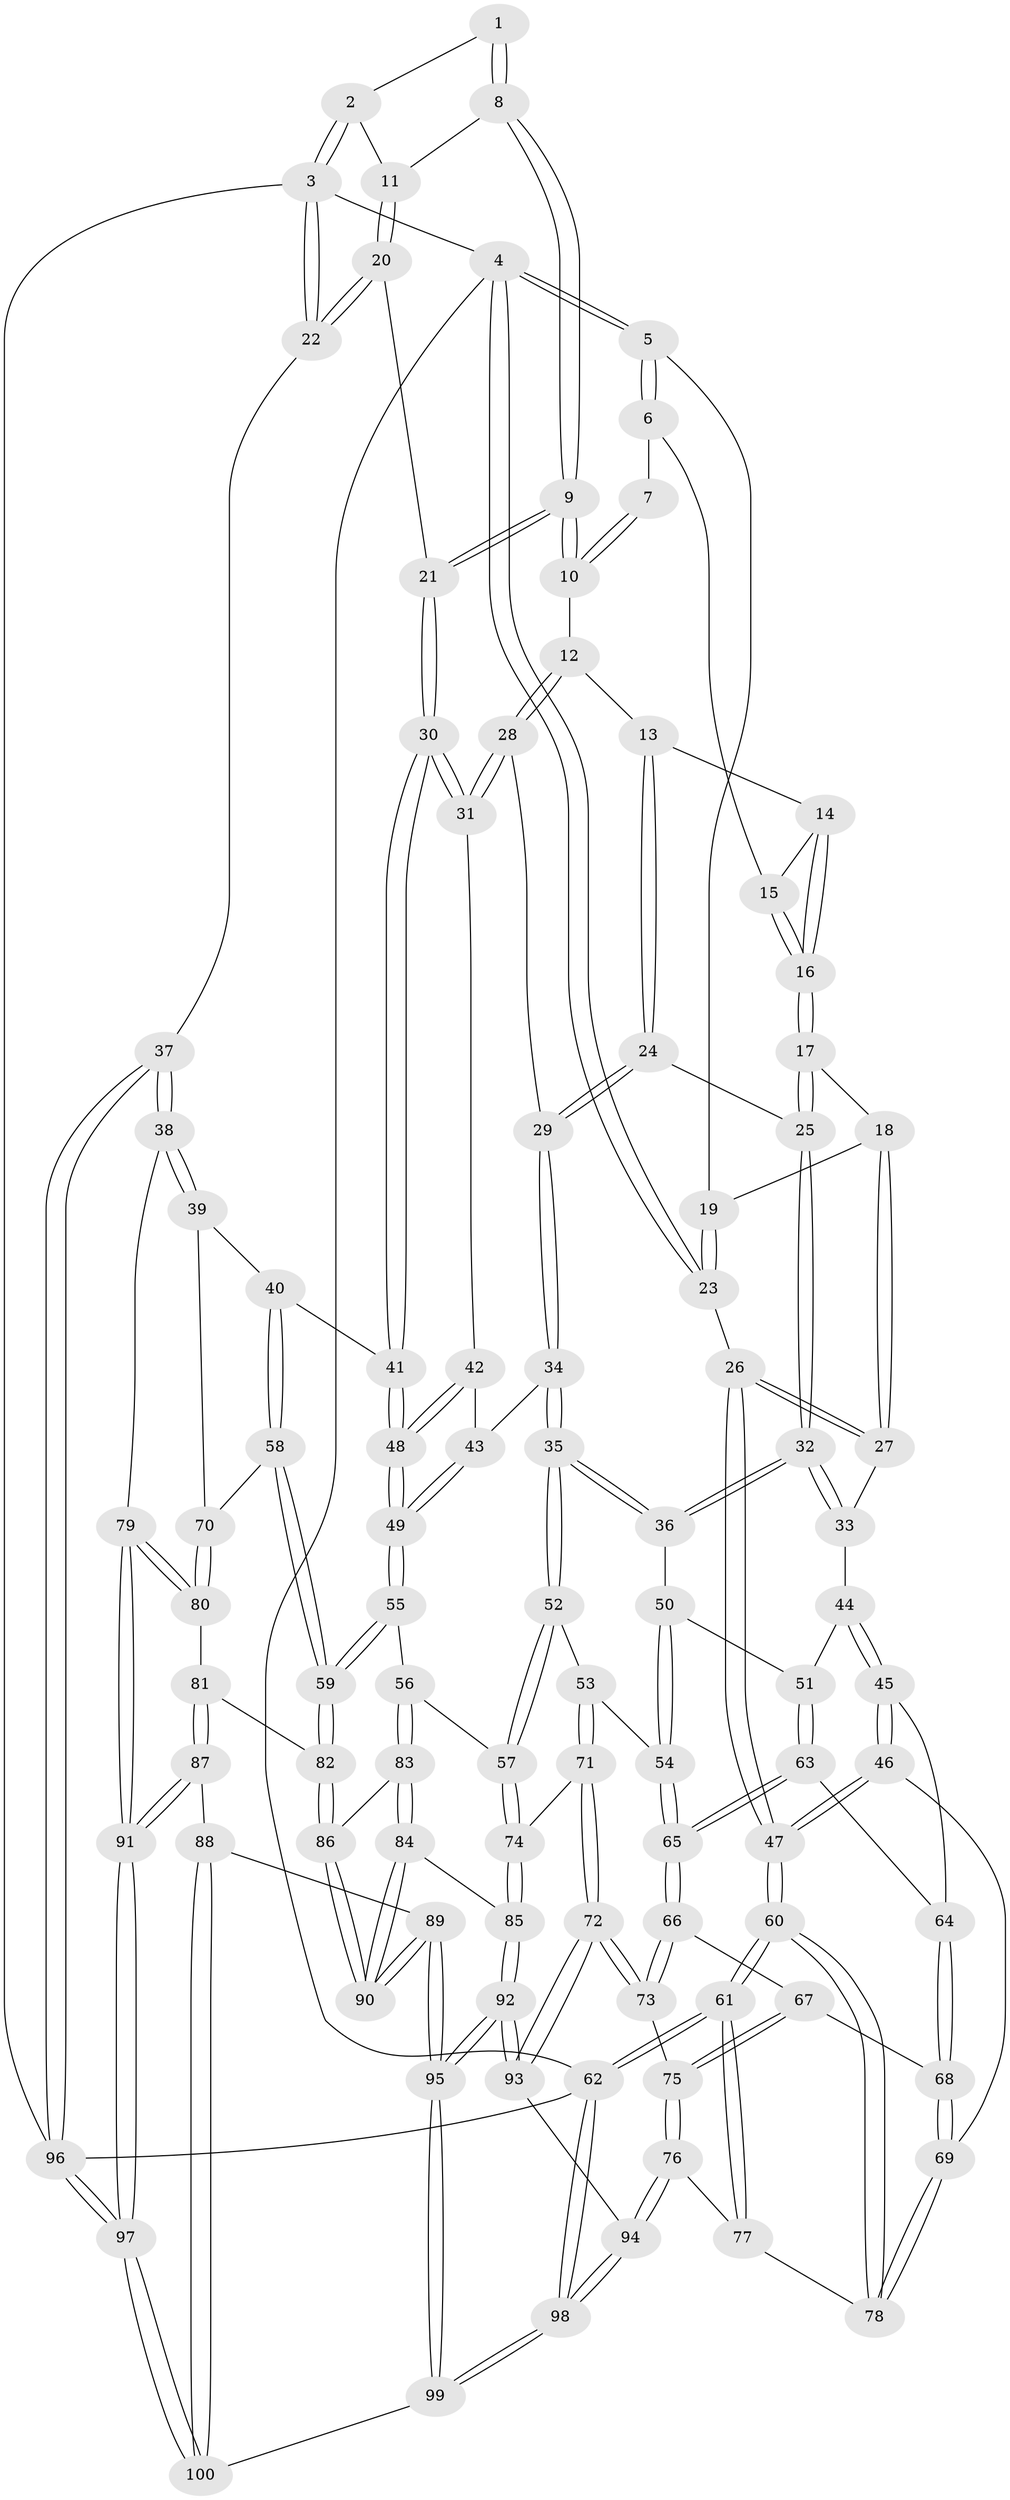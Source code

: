// Generated by graph-tools (version 1.1) at 2025/27/03/09/25 03:27:14]
// undirected, 100 vertices, 247 edges
graph export_dot {
graph [start="1"]
  node [color=gray90,style=filled];
  1 [pos="+0.8275666936526326+0"];
  2 [pos="+1+0"];
  3 [pos="+1+0"];
  4 [pos="+0+0"];
  5 [pos="+0.3487976441343114+0"];
  6 [pos="+0.4188248850186778+0"];
  7 [pos="+0.5952785781437322+0"];
  8 [pos="+0.8159299561701366+0.07357264126693837"];
  9 [pos="+0.7775817076903548+0.17348490655752216"];
  10 [pos="+0.6631669256005505+0.14023111162000193"];
  11 [pos="+0.9197457411379398+0.08970784753969784"];
  12 [pos="+0.6512735372879273+0.1527700110595415"];
  13 [pos="+0.5817043199160616+0.17792343609748068"];
  14 [pos="+0.502190066259038+0.1417616703619619"];
  15 [pos="+0.4655060765044297+0.03594905419356359"];
  16 [pos="+0.42677986373708926+0.21731550521839724"];
  17 [pos="+0.3888363056637669+0.2632040352991224"];
  18 [pos="+0.2869625544668482+0.10897944914798671"];
  19 [pos="+0.30509427636216835+0.03177134581348171"];
  20 [pos="+0.9263818101067847+0.27937609372549427"];
  21 [pos="+0.8869987079400684+0.2886125719383471"];
  22 [pos="+1+0.29503852178080214"];
  23 [pos="+0+0.1522099514837353"];
  24 [pos="+0.49878463599319245+0.29772054373584633"];
  25 [pos="+0.3908110792910044+0.270853844155144"];
  26 [pos="+0+0.20263748335338355"];
  27 [pos="+0.03493427313130501+0.2604997840290409"];
  28 [pos="+0.6445057174639712+0.36374992974996934"];
  29 [pos="+0.5331477700149815+0.33339698000485485"];
  30 [pos="+0.8075201457808477+0.3863165355898079"];
  31 [pos="+0.6548514635569929+0.3730098673629242"];
  32 [pos="+0.29583077310989847+0.4111206767996029"];
  33 [pos="+0.13827801357001904+0.3541287321842863"];
  34 [pos="+0.46633610258536706+0.4946265500818363"];
  35 [pos="+0.4416655740188499+0.5146609605840625"];
  36 [pos="+0.30553122923495746+0.43641562926047756"];
  37 [pos="+1+0.6624387303751571"];
  38 [pos="+1+0.6614056259551772"];
  39 [pos="+0.921886399445514+0.5696332590887787"];
  40 [pos="+0.8397407283355427+0.48384158013188444"];
  41 [pos="+0.8126423028599469+0.4374584387337682"];
  42 [pos="+0.6255363785643612+0.43662754185264363"];
  43 [pos="+0.5479361578850487+0.48074733814052706"];
  44 [pos="+0.10581900219404666+0.5090566611057786"];
  45 [pos="+0+0.5532660275984258"];
  46 [pos="+0+0.555386605909615"];
  47 [pos="+0+0.5301656453046344"];
  48 [pos="+0.6527195375896031+0.6098762338550936"];
  49 [pos="+0.6522894223556731+0.6110182576362004"];
  50 [pos="+0.29369167795709833+0.46130534208940904"];
  51 [pos="+0.1335484401991532+0.5502172085762026"];
  52 [pos="+0.45001160916582317+0.5459903207853126"];
  53 [pos="+0.41482158723931223+0.623277537704008"];
  54 [pos="+0.2584581244739159+0.5984982954223117"];
  55 [pos="+0.6481513624563696+0.6295075176876518"];
  56 [pos="+0.6264344187424888+0.6350456192825853"];
  57 [pos="+0.6066312551749754+0.6375033790687995"];
  58 [pos="+0.7614794151980236+0.6491700592274929"];
  59 [pos="+0.6902007103429197+0.6622921648741364"];
  60 [pos="+0+0.7782699345928431"];
  61 [pos="+0+1"];
  62 [pos="+0+1"];
  63 [pos="+0.1364499852725575+0.5731092706318881"];
  64 [pos="+0.12340515240898675+0.5889479907712282"];
  65 [pos="+0.2469759862856393+0.6173433597124931"];
  66 [pos="+0.24674101711342297+0.6235217184222497"];
  67 [pos="+0.10554637148294795+0.6567059622202625"];
  68 [pos="+0.0988843452053747+0.6522821217849005"];
  69 [pos="+0.08262386427367394+0.6562470623675581"];
  70 [pos="+0.7981417463508057+0.6557403041756943"];
  71 [pos="+0.4073750029328421+0.6854036153157814"];
  72 [pos="+0.28081139036106395+0.7924813238051422"];
  73 [pos="+0.2629158526882456+0.7442044340760257"];
  74 [pos="+0.5159609383249526+0.7297422792188211"];
  75 [pos="+0.10801101542224546+0.6594635553213618"];
  76 [pos="+0.13998935329214016+0.8124133272786955"];
  77 [pos="+0.13971764351423072+0.8124449787180914"];
  78 [pos="+0.0236338905693782+0.7486765242222317"];
  79 [pos="+0.910258112501735+0.7525670043265114"];
  80 [pos="+0.8557469199601202+0.7208888101846787"];
  81 [pos="+0.7471355004432618+0.7508587841403802"];
  82 [pos="+0.6920452997579704+0.6699223818762015"];
  83 [pos="+0.604629390450963+0.7748470481484068"];
  84 [pos="+0.5269192550320049+0.8017135268499933"];
  85 [pos="+0.521468020325259+0.8021964898156664"];
  86 [pos="+0.6537931583353933+0.7941805876850556"];
  87 [pos="+0.7795767851019183+0.8752193773506765"];
  88 [pos="+0.755847765841281+0.8844522775918215"];
  89 [pos="+0.6883571863485528+0.8817982041849429"];
  90 [pos="+0.6600484028901189+0.8297597636144551"];
  91 [pos="+0.8236893317551951+0.8791900262985968"];
  92 [pos="+0.4565172838710373+0.9432289493539691"];
  93 [pos="+0.27651260775212616+0.8155324221138446"];
  94 [pos="+0.2657875668750792+0.8211220593722333"];
  95 [pos="+0.4885520164773464+1"];
  96 [pos="+1+1"];
  97 [pos="+1+1"];
  98 [pos="+0+1"];
  99 [pos="+0.492535062790172+1"];
  100 [pos="+0.6871396158925324+1"];
  1 -- 2;
  1 -- 8;
  1 -- 8;
  2 -- 3;
  2 -- 3;
  2 -- 11;
  3 -- 4;
  3 -- 22;
  3 -- 22;
  3 -- 96;
  4 -- 5;
  4 -- 5;
  4 -- 23;
  4 -- 23;
  4 -- 62;
  5 -- 6;
  5 -- 6;
  5 -- 19;
  6 -- 7;
  6 -- 15;
  7 -- 10;
  7 -- 10;
  8 -- 9;
  8 -- 9;
  8 -- 11;
  9 -- 10;
  9 -- 10;
  9 -- 21;
  9 -- 21;
  10 -- 12;
  11 -- 20;
  11 -- 20;
  12 -- 13;
  12 -- 28;
  12 -- 28;
  13 -- 14;
  13 -- 24;
  13 -- 24;
  14 -- 15;
  14 -- 16;
  14 -- 16;
  15 -- 16;
  15 -- 16;
  16 -- 17;
  16 -- 17;
  17 -- 18;
  17 -- 25;
  17 -- 25;
  18 -- 19;
  18 -- 27;
  18 -- 27;
  19 -- 23;
  19 -- 23;
  20 -- 21;
  20 -- 22;
  20 -- 22;
  21 -- 30;
  21 -- 30;
  22 -- 37;
  23 -- 26;
  24 -- 25;
  24 -- 29;
  24 -- 29;
  25 -- 32;
  25 -- 32;
  26 -- 27;
  26 -- 27;
  26 -- 47;
  26 -- 47;
  27 -- 33;
  28 -- 29;
  28 -- 31;
  28 -- 31;
  29 -- 34;
  29 -- 34;
  30 -- 31;
  30 -- 31;
  30 -- 41;
  30 -- 41;
  31 -- 42;
  32 -- 33;
  32 -- 33;
  32 -- 36;
  32 -- 36;
  33 -- 44;
  34 -- 35;
  34 -- 35;
  34 -- 43;
  35 -- 36;
  35 -- 36;
  35 -- 52;
  35 -- 52;
  36 -- 50;
  37 -- 38;
  37 -- 38;
  37 -- 96;
  37 -- 96;
  38 -- 39;
  38 -- 39;
  38 -- 79;
  39 -- 40;
  39 -- 70;
  40 -- 41;
  40 -- 58;
  40 -- 58;
  41 -- 48;
  41 -- 48;
  42 -- 43;
  42 -- 48;
  42 -- 48;
  43 -- 49;
  43 -- 49;
  44 -- 45;
  44 -- 45;
  44 -- 51;
  45 -- 46;
  45 -- 46;
  45 -- 64;
  46 -- 47;
  46 -- 47;
  46 -- 69;
  47 -- 60;
  47 -- 60;
  48 -- 49;
  48 -- 49;
  49 -- 55;
  49 -- 55;
  50 -- 51;
  50 -- 54;
  50 -- 54;
  51 -- 63;
  51 -- 63;
  52 -- 53;
  52 -- 57;
  52 -- 57;
  53 -- 54;
  53 -- 71;
  53 -- 71;
  54 -- 65;
  54 -- 65;
  55 -- 56;
  55 -- 59;
  55 -- 59;
  56 -- 57;
  56 -- 83;
  56 -- 83;
  57 -- 74;
  57 -- 74;
  58 -- 59;
  58 -- 59;
  58 -- 70;
  59 -- 82;
  59 -- 82;
  60 -- 61;
  60 -- 61;
  60 -- 78;
  60 -- 78;
  61 -- 62;
  61 -- 62;
  61 -- 77;
  61 -- 77;
  62 -- 98;
  62 -- 98;
  62 -- 96;
  63 -- 64;
  63 -- 65;
  63 -- 65;
  64 -- 68;
  64 -- 68;
  65 -- 66;
  65 -- 66;
  66 -- 67;
  66 -- 73;
  66 -- 73;
  67 -- 68;
  67 -- 75;
  67 -- 75;
  68 -- 69;
  68 -- 69;
  69 -- 78;
  69 -- 78;
  70 -- 80;
  70 -- 80;
  71 -- 72;
  71 -- 72;
  71 -- 74;
  72 -- 73;
  72 -- 73;
  72 -- 93;
  72 -- 93;
  73 -- 75;
  74 -- 85;
  74 -- 85;
  75 -- 76;
  75 -- 76;
  76 -- 77;
  76 -- 94;
  76 -- 94;
  77 -- 78;
  79 -- 80;
  79 -- 80;
  79 -- 91;
  79 -- 91;
  80 -- 81;
  81 -- 82;
  81 -- 87;
  81 -- 87;
  82 -- 86;
  82 -- 86;
  83 -- 84;
  83 -- 84;
  83 -- 86;
  84 -- 85;
  84 -- 90;
  84 -- 90;
  85 -- 92;
  85 -- 92;
  86 -- 90;
  86 -- 90;
  87 -- 88;
  87 -- 91;
  87 -- 91;
  88 -- 89;
  88 -- 100;
  88 -- 100;
  89 -- 90;
  89 -- 90;
  89 -- 95;
  89 -- 95;
  91 -- 97;
  91 -- 97;
  92 -- 93;
  92 -- 93;
  92 -- 95;
  92 -- 95;
  93 -- 94;
  94 -- 98;
  94 -- 98;
  95 -- 99;
  95 -- 99;
  96 -- 97;
  96 -- 97;
  97 -- 100;
  97 -- 100;
  98 -- 99;
  98 -- 99;
  99 -- 100;
}
